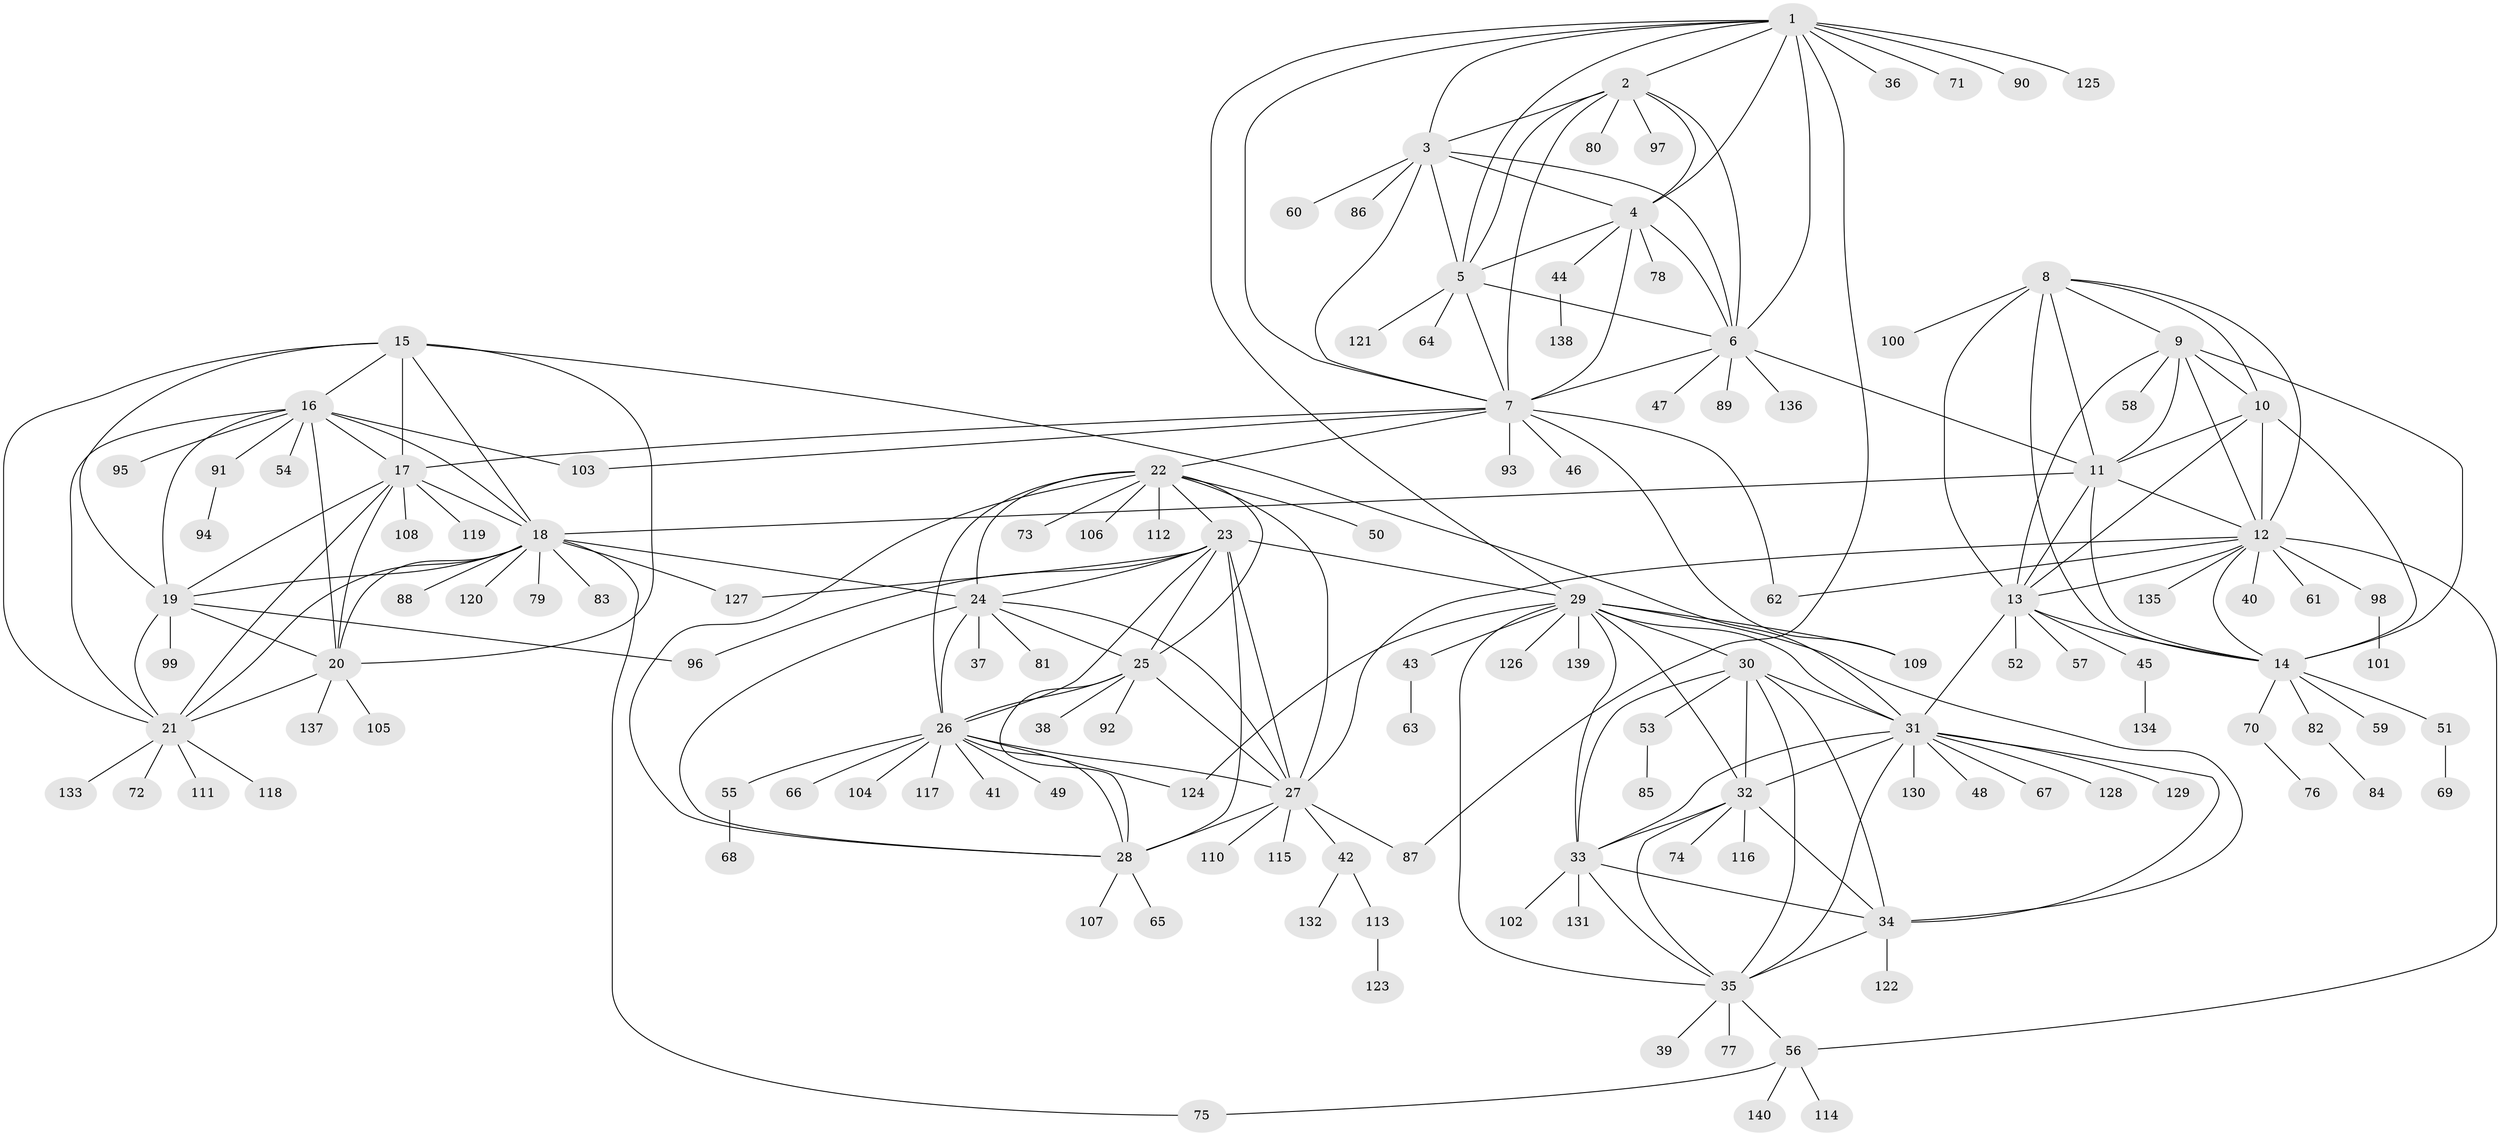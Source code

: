 // Generated by graph-tools (version 1.1) at 2025/54/03/09/25 04:54:32]
// undirected, 140 vertices, 229 edges
graph export_dot {
graph [start="1"]
  node [color=gray90,style=filled];
  1;
  2;
  3;
  4;
  5;
  6;
  7;
  8;
  9;
  10;
  11;
  12;
  13;
  14;
  15;
  16;
  17;
  18;
  19;
  20;
  21;
  22;
  23;
  24;
  25;
  26;
  27;
  28;
  29;
  30;
  31;
  32;
  33;
  34;
  35;
  36;
  37;
  38;
  39;
  40;
  41;
  42;
  43;
  44;
  45;
  46;
  47;
  48;
  49;
  50;
  51;
  52;
  53;
  54;
  55;
  56;
  57;
  58;
  59;
  60;
  61;
  62;
  63;
  64;
  65;
  66;
  67;
  68;
  69;
  70;
  71;
  72;
  73;
  74;
  75;
  76;
  77;
  78;
  79;
  80;
  81;
  82;
  83;
  84;
  85;
  86;
  87;
  88;
  89;
  90;
  91;
  92;
  93;
  94;
  95;
  96;
  97;
  98;
  99;
  100;
  101;
  102;
  103;
  104;
  105;
  106;
  107;
  108;
  109;
  110;
  111;
  112;
  113;
  114;
  115;
  116;
  117;
  118;
  119;
  120;
  121;
  122;
  123;
  124;
  125;
  126;
  127;
  128;
  129;
  130;
  131;
  132;
  133;
  134;
  135;
  136;
  137;
  138;
  139;
  140;
  1 -- 2;
  1 -- 3;
  1 -- 4;
  1 -- 5;
  1 -- 6;
  1 -- 7;
  1 -- 29;
  1 -- 36;
  1 -- 71;
  1 -- 87;
  1 -- 90;
  1 -- 125;
  2 -- 3;
  2 -- 4;
  2 -- 5;
  2 -- 6;
  2 -- 7;
  2 -- 80;
  2 -- 97;
  3 -- 4;
  3 -- 5;
  3 -- 6;
  3 -- 7;
  3 -- 60;
  3 -- 86;
  4 -- 5;
  4 -- 6;
  4 -- 7;
  4 -- 44;
  4 -- 78;
  5 -- 6;
  5 -- 7;
  5 -- 64;
  5 -- 121;
  6 -- 7;
  6 -- 11;
  6 -- 47;
  6 -- 89;
  6 -- 136;
  7 -- 17;
  7 -- 22;
  7 -- 46;
  7 -- 62;
  7 -- 93;
  7 -- 103;
  7 -- 109;
  8 -- 9;
  8 -- 10;
  8 -- 11;
  8 -- 12;
  8 -- 13;
  8 -- 14;
  8 -- 100;
  9 -- 10;
  9 -- 11;
  9 -- 12;
  9 -- 13;
  9 -- 14;
  9 -- 58;
  10 -- 11;
  10 -- 12;
  10 -- 13;
  10 -- 14;
  11 -- 12;
  11 -- 13;
  11 -- 14;
  11 -- 18;
  12 -- 13;
  12 -- 14;
  12 -- 27;
  12 -- 40;
  12 -- 56;
  12 -- 61;
  12 -- 62;
  12 -- 98;
  12 -- 135;
  13 -- 14;
  13 -- 31;
  13 -- 45;
  13 -- 52;
  13 -- 57;
  14 -- 51;
  14 -- 59;
  14 -- 70;
  14 -- 82;
  15 -- 16;
  15 -- 17;
  15 -- 18;
  15 -- 19;
  15 -- 20;
  15 -- 21;
  15 -- 31;
  16 -- 17;
  16 -- 18;
  16 -- 19;
  16 -- 20;
  16 -- 21;
  16 -- 54;
  16 -- 91;
  16 -- 95;
  16 -- 103;
  17 -- 18;
  17 -- 19;
  17 -- 20;
  17 -- 21;
  17 -- 108;
  17 -- 119;
  18 -- 19;
  18 -- 20;
  18 -- 21;
  18 -- 24;
  18 -- 75;
  18 -- 79;
  18 -- 83;
  18 -- 88;
  18 -- 120;
  18 -- 127;
  19 -- 20;
  19 -- 21;
  19 -- 96;
  19 -- 99;
  20 -- 21;
  20 -- 105;
  20 -- 137;
  21 -- 72;
  21 -- 111;
  21 -- 118;
  21 -- 133;
  22 -- 23;
  22 -- 24;
  22 -- 25;
  22 -- 26;
  22 -- 27;
  22 -- 28;
  22 -- 50;
  22 -- 73;
  22 -- 106;
  22 -- 112;
  23 -- 24;
  23 -- 25;
  23 -- 26;
  23 -- 27;
  23 -- 28;
  23 -- 29;
  23 -- 96;
  23 -- 127;
  24 -- 25;
  24 -- 26;
  24 -- 27;
  24 -- 28;
  24 -- 37;
  24 -- 81;
  25 -- 26;
  25 -- 27;
  25 -- 28;
  25 -- 38;
  25 -- 92;
  26 -- 27;
  26 -- 28;
  26 -- 41;
  26 -- 49;
  26 -- 55;
  26 -- 66;
  26 -- 104;
  26 -- 117;
  26 -- 124;
  27 -- 28;
  27 -- 42;
  27 -- 87;
  27 -- 110;
  27 -- 115;
  28 -- 65;
  28 -- 107;
  29 -- 30;
  29 -- 31;
  29 -- 32;
  29 -- 33;
  29 -- 34;
  29 -- 35;
  29 -- 43;
  29 -- 109;
  29 -- 124;
  29 -- 126;
  29 -- 139;
  30 -- 31;
  30 -- 32;
  30 -- 33;
  30 -- 34;
  30 -- 35;
  30 -- 53;
  31 -- 32;
  31 -- 33;
  31 -- 34;
  31 -- 35;
  31 -- 48;
  31 -- 67;
  31 -- 128;
  31 -- 129;
  31 -- 130;
  32 -- 33;
  32 -- 34;
  32 -- 35;
  32 -- 74;
  32 -- 116;
  33 -- 34;
  33 -- 35;
  33 -- 102;
  33 -- 131;
  34 -- 35;
  34 -- 122;
  35 -- 39;
  35 -- 56;
  35 -- 77;
  42 -- 113;
  42 -- 132;
  43 -- 63;
  44 -- 138;
  45 -- 134;
  51 -- 69;
  53 -- 85;
  55 -- 68;
  56 -- 75;
  56 -- 114;
  56 -- 140;
  70 -- 76;
  82 -- 84;
  91 -- 94;
  98 -- 101;
  113 -- 123;
}
